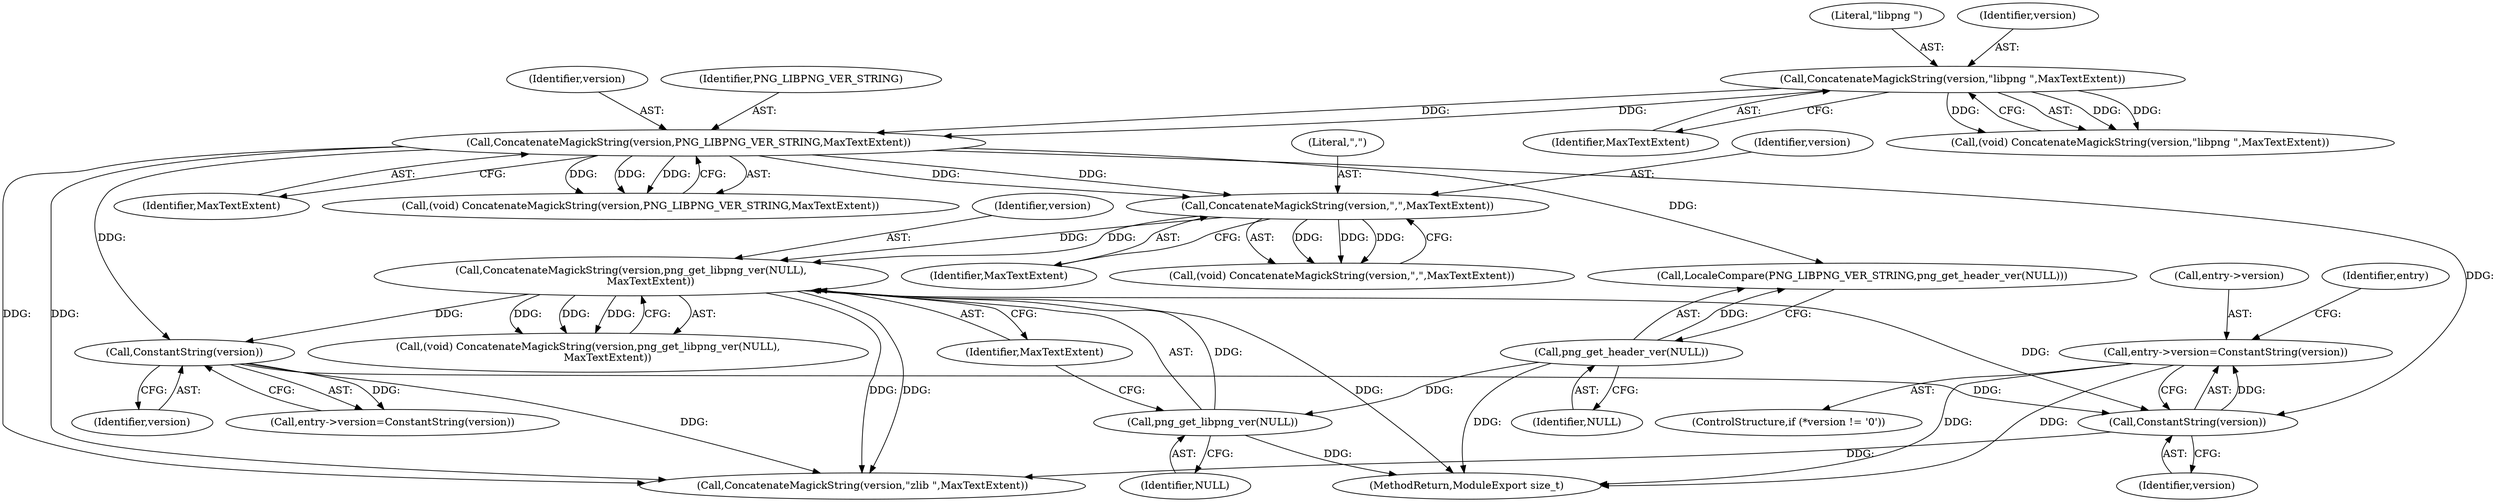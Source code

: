 digraph "0_ImageMagick_aa84944b405acebbeefe871d0f64969b9e9f31ac_1@pointer" {
"1000278" [label="(Call,entry->version=ConstantString(version))"];
"1000282" [label="(Call,ConstantString(version))"];
"1000126" [label="(Call,ConcatenateMagickString(version,PNG_LIBPNG_VER_STRING,MaxTextExtent))"];
"1000120" [label="(Call,ConcatenateMagickString(version,\"libpng \",MaxTextExtent))"];
"1000196" [label="(Call,ConstantString(version))"];
"1000146" [label="(Call,ConcatenateMagickString(version,png_get_libpng_ver(NULL),\n            MaxTextExtent))"];
"1000140" [label="(Call,ConcatenateMagickString(version,\",\",MaxTextExtent))"];
"1000148" [label="(Call,png_get_libpng_ver(NULL))"];
"1000134" [label="(Call,png_get_header_ver(NULL))"];
"1000141" [label="(Identifier,version)"];
"1000142" [label="(Literal,\",\")"];
"1000282" [label="(Call,ConstantString(version))"];
"1000283" [label="(Identifier,version)"];
"1000138" [label="(Call,(void) ConcatenateMagickString(version,\",\",MaxTextExtent))"];
"1000140" [label="(Call,ConcatenateMagickString(version,\",\",MaxTextExtent))"];
"1000750" [label="(MethodReturn,ModuleExport size_t)"];
"1000123" [label="(Identifier,MaxTextExtent)"];
"1000273" [label="(ControlStructure,if (*version != '\0'))"];
"1000118" [label="(Call,(void) ConcatenateMagickString(version,\"libpng \",MaxTextExtent))"];
"1000129" [label="(Identifier,MaxTextExtent)"];
"1000135" [label="(Identifier,NULL)"];
"1000150" [label="(Identifier,MaxTextExtent)"];
"1000192" [label="(Call,entry->version=ConstantString(version))"];
"1000147" [label="(Identifier,version)"];
"1000134" [label="(Call,png_get_header_ver(NULL))"];
"1000197" [label="(Identifier,version)"];
"1000149" [label="(Identifier,NULL)"];
"1000122" [label="(Literal,\"libpng \")"];
"1000128" [label="(Identifier,PNG_LIBPNG_VER_STRING)"];
"1000126" [label="(Call,ConcatenateMagickString(version,PNG_LIBPNG_VER_STRING,MaxTextExtent))"];
"1000196" [label="(Call,ConstantString(version))"];
"1000132" [label="(Call,LocaleCompare(PNG_LIBPNG_VER_STRING,png_get_header_ver(NULL)))"];
"1000120" [label="(Call,ConcatenateMagickString(version,\"libpng \",MaxTextExtent))"];
"1000127" [label="(Identifier,version)"];
"1000148" [label="(Call,png_get_libpng_ver(NULL))"];
"1000286" [label="(Identifier,entry)"];
"1000146" [label="(Call,ConcatenateMagickString(version,png_get_libpng_ver(NULL),\n            MaxTextExtent))"];
"1000278" [label="(Call,entry->version=ConstantString(version))"];
"1000279" [label="(Call,entry->version)"];
"1000143" [label="(Identifier,MaxTextExtent)"];
"1000121" [label="(Identifier,version)"];
"1000361" [label="(Call,ConcatenateMagickString(version,\"zlib \",MaxTextExtent))"];
"1000124" [label="(Call,(void) ConcatenateMagickString(version,PNG_LIBPNG_VER_STRING,MaxTextExtent))"];
"1000144" [label="(Call,(void) ConcatenateMagickString(version,png_get_libpng_ver(NULL),\n            MaxTextExtent))"];
"1000278" -> "1000273"  [label="AST: "];
"1000278" -> "1000282"  [label="CFG: "];
"1000279" -> "1000278"  [label="AST: "];
"1000282" -> "1000278"  [label="AST: "];
"1000286" -> "1000278"  [label="CFG: "];
"1000278" -> "1000750"  [label="DDG: "];
"1000278" -> "1000750"  [label="DDG: "];
"1000282" -> "1000278"  [label="DDG: "];
"1000282" -> "1000283"  [label="CFG: "];
"1000283" -> "1000282"  [label="AST: "];
"1000126" -> "1000282"  [label="DDG: "];
"1000196" -> "1000282"  [label="DDG: "];
"1000146" -> "1000282"  [label="DDG: "];
"1000282" -> "1000361"  [label="DDG: "];
"1000126" -> "1000124"  [label="AST: "];
"1000126" -> "1000129"  [label="CFG: "];
"1000127" -> "1000126"  [label="AST: "];
"1000128" -> "1000126"  [label="AST: "];
"1000129" -> "1000126"  [label="AST: "];
"1000124" -> "1000126"  [label="CFG: "];
"1000126" -> "1000124"  [label="DDG: "];
"1000126" -> "1000124"  [label="DDG: "];
"1000126" -> "1000124"  [label="DDG: "];
"1000120" -> "1000126"  [label="DDG: "];
"1000120" -> "1000126"  [label="DDG: "];
"1000126" -> "1000132"  [label="DDG: "];
"1000126" -> "1000140"  [label="DDG: "];
"1000126" -> "1000140"  [label="DDG: "];
"1000126" -> "1000196"  [label="DDG: "];
"1000126" -> "1000361"  [label="DDG: "];
"1000126" -> "1000361"  [label="DDG: "];
"1000120" -> "1000118"  [label="AST: "];
"1000120" -> "1000123"  [label="CFG: "];
"1000121" -> "1000120"  [label="AST: "];
"1000122" -> "1000120"  [label="AST: "];
"1000123" -> "1000120"  [label="AST: "];
"1000118" -> "1000120"  [label="CFG: "];
"1000120" -> "1000118"  [label="DDG: "];
"1000120" -> "1000118"  [label="DDG: "];
"1000120" -> "1000118"  [label="DDG: "];
"1000196" -> "1000192"  [label="AST: "];
"1000196" -> "1000197"  [label="CFG: "];
"1000197" -> "1000196"  [label="AST: "];
"1000192" -> "1000196"  [label="CFG: "];
"1000196" -> "1000192"  [label="DDG: "];
"1000146" -> "1000196"  [label="DDG: "];
"1000196" -> "1000361"  [label="DDG: "];
"1000146" -> "1000144"  [label="AST: "];
"1000146" -> "1000150"  [label="CFG: "];
"1000147" -> "1000146"  [label="AST: "];
"1000148" -> "1000146"  [label="AST: "];
"1000150" -> "1000146"  [label="AST: "];
"1000144" -> "1000146"  [label="CFG: "];
"1000146" -> "1000750"  [label="DDG: "];
"1000146" -> "1000144"  [label="DDG: "];
"1000146" -> "1000144"  [label="DDG: "];
"1000146" -> "1000144"  [label="DDG: "];
"1000140" -> "1000146"  [label="DDG: "];
"1000140" -> "1000146"  [label="DDG: "];
"1000148" -> "1000146"  [label="DDG: "];
"1000146" -> "1000361"  [label="DDG: "];
"1000146" -> "1000361"  [label="DDG: "];
"1000140" -> "1000138"  [label="AST: "];
"1000140" -> "1000143"  [label="CFG: "];
"1000141" -> "1000140"  [label="AST: "];
"1000142" -> "1000140"  [label="AST: "];
"1000143" -> "1000140"  [label="AST: "];
"1000138" -> "1000140"  [label="CFG: "];
"1000140" -> "1000138"  [label="DDG: "];
"1000140" -> "1000138"  [label="DDG: "];
"1000140" -> "1000138"  [label="DDG: "];
"1000148" -> "1000149"  [label="CFG: "];
"1000149" -> "1000148"  [label="AST: "];
"1000150" -> "1000148"  [label="CFG: "];
"1000148" -> "1000750"  [label="DDG: "];
"1000134" -> "1000148"  [label="DDG: "];
"1000134" -> "1000132"  [label="AST: "];
"1000134" -> "1000135"  [label="CFG: "];
"1000135" -> "1000134"  [label="AST: "];
"1000132" -> "1000134"  [label="CFG: "];
"1000134" -> "1000750"  [label="DDG: "];
"1000134" -> "1000132"  [label="DDG: "];
}
